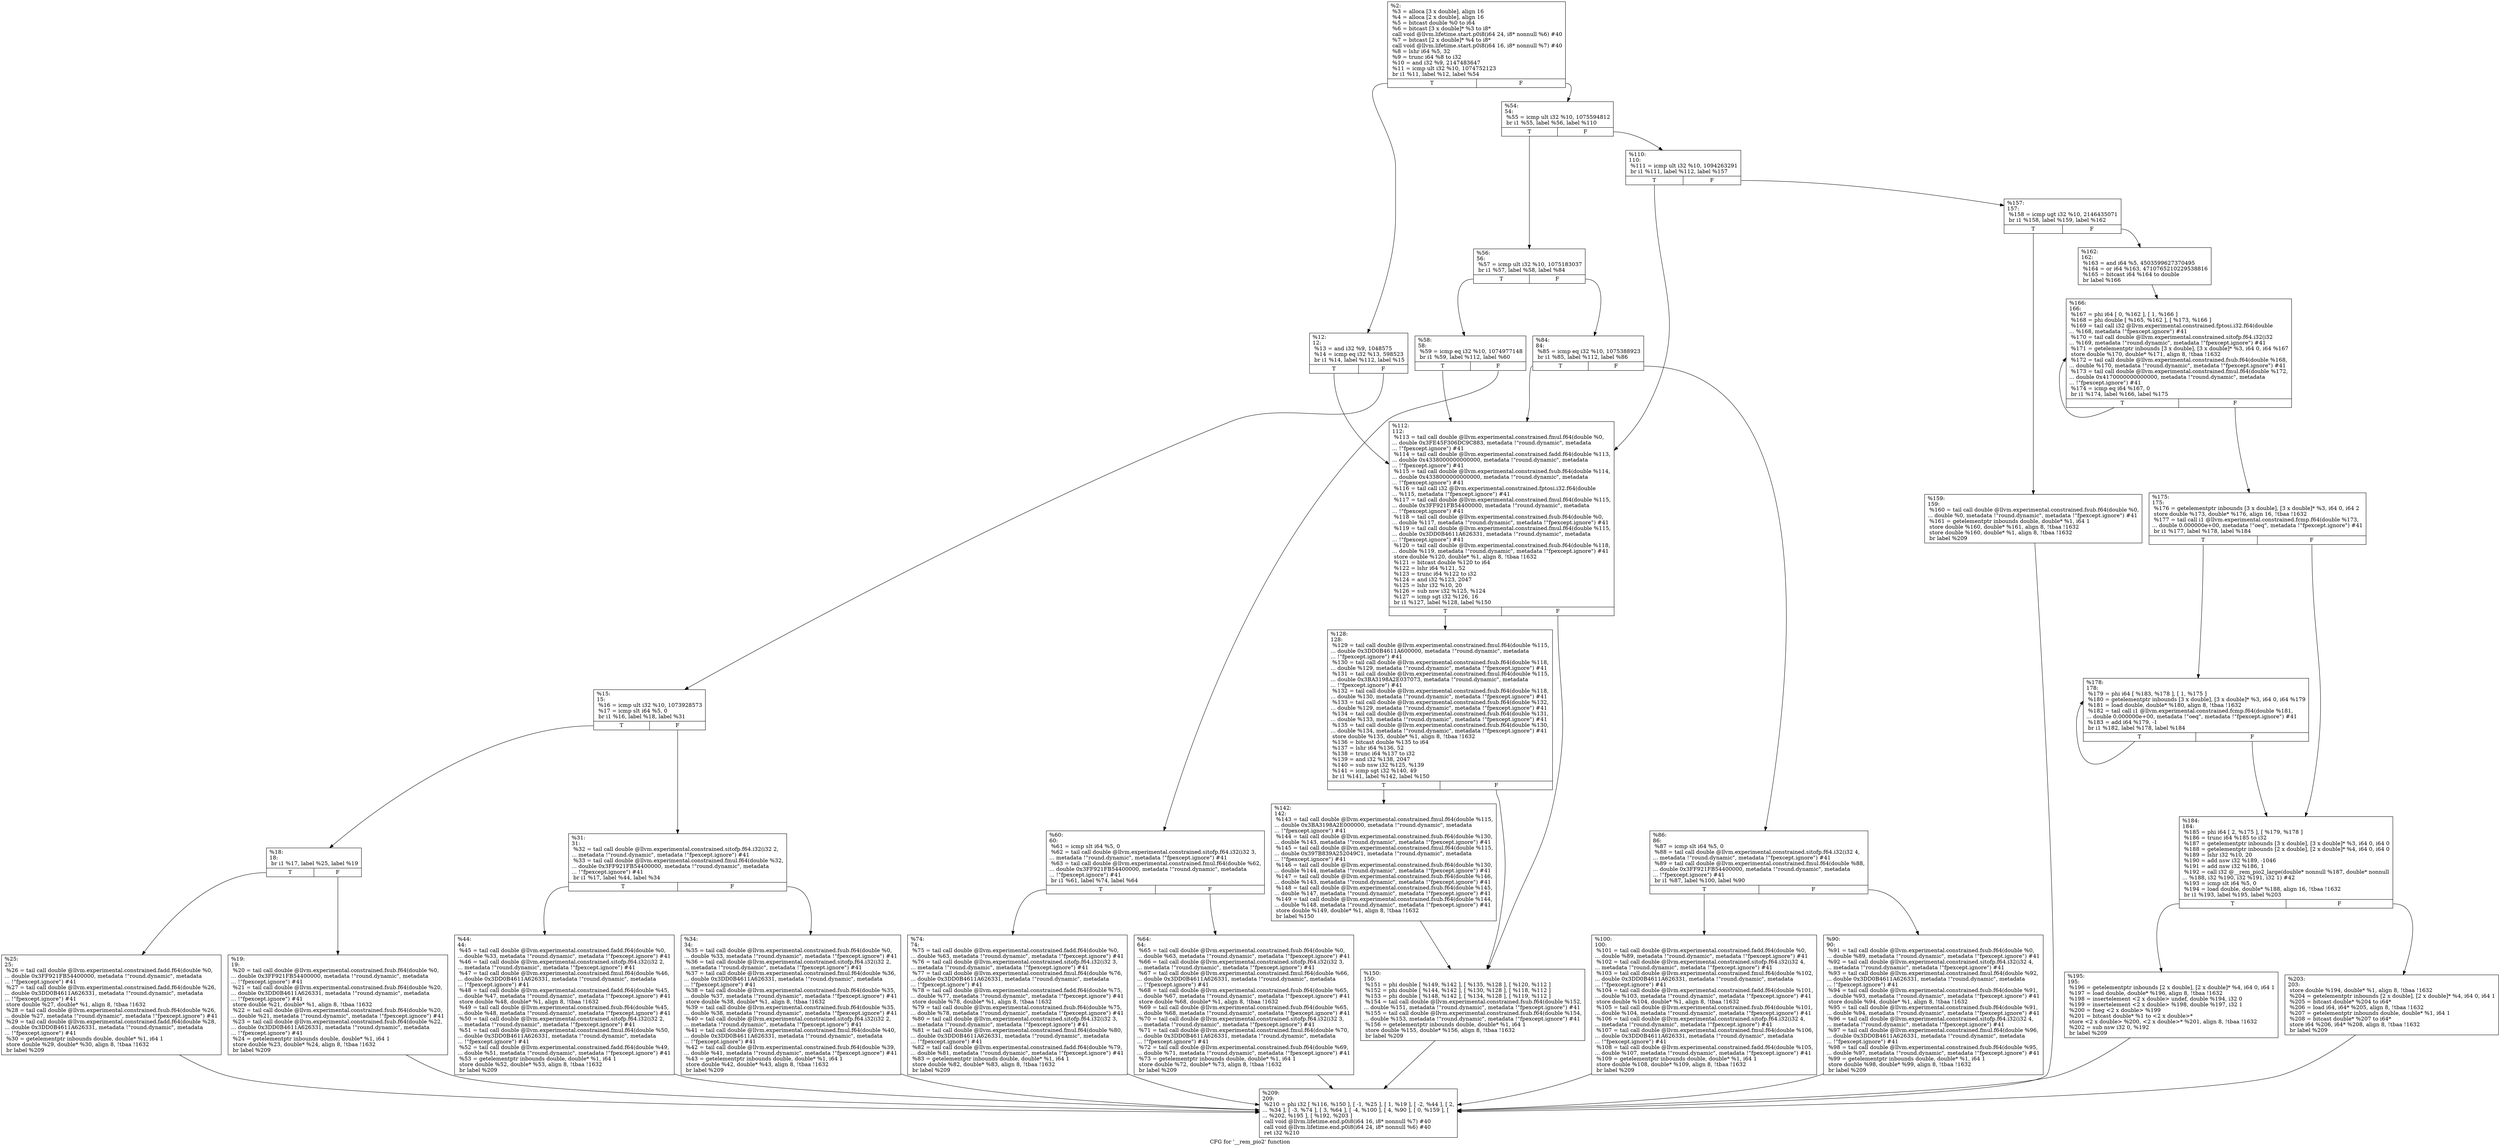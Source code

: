 digraph "CFG for '__rem_pio2' function" {
	label="CFG for '__rem_pio2' function";

	Node0x1701670 [shape=record,label="{%2:\l  %3 = alloca [3 x double], align 16\l  %4 = alloca [2 x double], align 16\l  %5 = bitcast double %0 to i64\l  %6 = bitcast [3 x double]* %3 to i8*\l  call void @llvm.lifetime.start.p0i8(i64 24, i8* nonnull %6) #40\l  %7 = bitcast [2 x double]* %4 to i8*\l  call void @llvm.lifetime.start.p0i8(i64 16, i8* nonnull %7) #40\l  %8 = lshr i64 %5, 32\l  %9 = trunc i64 %8 to i32\l  %10 = and i32 %9, 2147483647\l  %11 = icmp ult i32 %10, 1074752123\l  br i1 %11, label %12, label %54\l|{<s0>T|<s1>F}}"];
	Node0x1701670:s0 -> Node0x17016c0;
	Node0x1701670:s1 -> Node0x1701940;
	Node0x17016c0 [shape=record,label="{%12:\l12:                                               \l  %13 = and i32 %9, 1048575\l  %14 = icmp eq i32 %13, 598523\l  br i1 %14, label %112, label %15\l|{<s0>T|<s1>F}}"];
	Node0x17016c0:s0 -> Node0x1701cb0;
	Node0x17016c0:s1 -> Node0x1701710;
	Node0x1701710 [shape=record,label="{%15:\l15:                                               \l  %16 = icmp ult i32 %10, 1073928573\l  %17 = icmp slt i64 %5, 0\l  br i1 %16, label %18, label %31\l|{<s0>T|<s1>F}}"];
	Node0x1701710:s0 -> Node0x1701760;
	Node0x1701710:s1 -> Node0x1701850;
	Node0x1701760 [shape=record,label="{%18:\l18:                                               \l  br i1 %17, label %25, label %19\l|{<s0>T|<s1>F}}"];
	Node0x1701760:s0 -> Node0x1701800;
	Node0x1701760:s1 -> Node0x17017b0;
	Node0x17017b0 [shape=record,label="{%19:\l19:                                               \l  %20 = tail call double @llvm.experimental.constrained.fsub.f64(double %0,\l... double 0x3FF921FB54400000, metadata !\"round.dynamic\", metadata\l... !\"fpexcept.ignore\") #41\l  %21 = tail call double @llvm.experimental.constrained.fsub.f64(double %20,\l... double 0x3DD0B4611A626331, metadata !\"round.dynamic\", metadata\l... !\"fpexcept.ignore\") #41\l  store double %21, double* %1, align 8, !tbaa !1632\l  %22 = tail call double @llvm.experimental.constrained.fsub.f64(double %20,\l... double %21, metadata !\"round.dynamic\", metadata !\"fpexcept.ignore\") #41\l  %23 = tail call double @llvm.experimental.constrained.fsub.f64(double %22,\l... double 0x3DD0B4611A626331, metadata !\"round.dynamic\", metadata\l... !\"fpexcept.ignore\") #41\l  %24 = getelementptr inbounds double, double* %1, i64 1\l  store double %23, double* %24, align 8, !tbaa !1632\l  br label %209\l}"];
	Node0x17017b0 -> Node0x17020c0;
	Node0x1701800 [shape=record,label="{%25:\l25:                                               \l  %26 = tail call double @llvm.experimental.constrained.fadd.f64(double %0,\l... double 0x3FF921FB54400000, metadata !\"round.dynamic\", metadata\l... !\"fpexcept.ignore\") #41\l  %27 = tail call double @llvm.experimental.constrained.fadd.f64(double %26,\l... double 0x3DD0B4611A626331, metadata !\"round.dynamic\", metadata\l... !\"fpexcept.ignore\") #41\l  store double %27, double* %1, align 8, !tbaa !1632\l  %28 = tail call double @llvm.experimental.constrained.fsub.f64(double %26,\l... double %27, metadata !\"round.dynamic\", metadata !\"fpexcept.ignore\") #41\l  %29 = tail call double @llvm.experimental.constrained.fadd.f64(double %28,\l... double 0x3DD0B4611A626331, metadata !\"round.dynamic\", metadata\l... !\"fpexcept.ignore\") #41\l  %30 = getelementptr inbounds double, double* %1, i64 1\l  store double %29, double* %30, align 8, !tbaa !1632\l  br label %209\l}"];
	Node0x1701800 -> Node0x17020c0;
	Node0x1701850 [shape=record,label="{%31:\l31:                                               \l  %32 = tail call double @llvm.experimental.constrained.sitofp.f64.i32(i32 2,\l... metadata !\"round.dynamic\", metadata !\"fpexcept.ignore\") #41\l  %33 = tail call double @llvm.experimental.constrained.fmul.f64(double %32,\l... double 0x3FF921FB54400000, metadata !\"round.dynamic\", metadata\l... !\"fpexcept.ignore\") #41\l  br i1 %17, label %44, label %34\l|{<s0>T|<s1>F}}"];
	Node0x1701850:s0 -> Node0x17018f0;
	Node0x1701850:s1 -> Node0x17018a0;
	Node0x17018a0 [shape=record,label="{%34:\l34:                                               \l  %35 = tail call double @llvm.experimental.constrained.fsub.f64(double %0,\l... double %33, metadata !\"round.dynamic\", metadata !\"fpexcept.ignore\") #41\l  %36 = tail call double @llvm.experimental.constrained.sitofp.f64.i32(i32 2,\l... metadata !\"round.dynamic\", metadata !\"fpexcept.ignore\") #41\l  %37 = tail call double @llvm.experimental.constrained.fmul.f64(double %36,\l... double 0x3DD0B4611A626331, metadata !\"round.dynamic\", metadata\l... !\"fpexcept.ignore\") #41\l  %38 = tail call double @llvm.experimental.constrained.fsub.f64(double %35,\l... double %37, metadata !\"round.dynamic\", metadata !\"fpexcept.ignore\") #41\l  store double %38, double* %1, align 8, !tbaa !1632\l  %39 = tail call double @llvm.experimental.constrained.fsub.f64(double %35,\l... double %38, metadata !\"round.dynamic\", metadata !\"fpexcept.ignore\") #41\l  %40 = tail call double @llvm.experimental.constrained.sitofp.f64.i32(i32 2,\l... metadata !\"round.dynamic\", metadata !\"fpexcept.ignore\") #41\l  %41 = tail call double @llvm.experimental.constrained.fmul.f64(double %40,\l... double 0x3DD0B4611A626331, metadata !\"round.dynamic\", metadata\l... !\"fpexcept.ignore\") #41\l  %42 = tail call double @llvm.experimental.constrained.fsub.f64(double %39,\l... double %41, metadata !\"round.dynamic\", metadata !\"fpexcept.ignore\") #41\l  %43 = getelementptr inbounds double, double* %1, i64 1\l  store double %42, double* %43, align 8, !tbaa !1632\l  br label %209\l}"];
	Node0x17018a0 -> Node0x17020c0;
	Node0x17018f0 [shape=record,label="{%44:\l44:                                               \l  %45 = tail call double @llvm.experimental.constrained.fadd.f64(double %0,\l... double %33, metadata !\"round.dynamic\", metadata !\"fpexcept.ignore\") #41\l  %46 = tail call double @llvm.experimental.constrained.sitofp.f64.i32(i32 2,\l... metadata !\"round.dynamic\", metadata !\"fpexcept.ignore\") #41\l  %47 = tail call double @llvm.experimental.constrained.fmul.f64(double %46,\l... double 0x3DD0B4611A626331, metadata !\"round.dynamic\", metadata\l... !\"fpexcept.ignore\") #41\l  %48 = tail call double @llvm.experimental.constrained.fadd.f64(double %45,\l... double %47, metadata !\"round.dynamic\", metadata !\"fpexcept.ignore\") #41\l  store double %48, double* %1, align 8, !tbaa !1632\l  %49 = tail call double @llvm.experimental.constrained.fsub.f64(double %45,\l... double %48, metadata !\"round.dynamic\", metadata !\"fpexcept.ignore\") #41\l  %50 = tail call double @llvm.experimental.constrained.sitofp.f64.i32(i32 2,\l... metadata !\"round.dynamic\", metadata !\"fpexcept.ignore\") #41\l  %51 = tail call double @llvm.experimental.constrained.fmul.f64(double %50,\l... double 0x3DD0B4611A626331, metadata !\"round.dynamic\", metadata\l... !\"fpexcept.ignore\") #41\l  %52 = tail call double @llvm.experimental.constrained.fadd.f64(double %49,\l... double %51, metadata !\"round.dynamic\", metadata !\"fpexcept.ignore\") #41\l  %53 = getelementptr inbounds double, double* %1, i64 1\l  store double %52, double* %53, align 8, !tbaa !1632\l  br label %209\l}"];
	Node0x17018f0 -> Node0x17020c0;
	Node0x1701940 [shape=record,label="{%54:\l54:                                               \l  %55 = icmp ult i32 %10, 1075594812\l  br i1 %55, label %56, label %110\l|{<s0>T|<s1>F}}"];
	Node0x1701940:s0 -> Node0x1701990;
	Node0x1701940:s1 -> Node0x1701c60;
	Node0x1701990 [shape=record,label="{%56:\l56:                                               \l  %57 = icmp ult i32 %10, 1075183037\l  br i1 %57, label %58, label %84\l|{<s0>T|<s1>F}}"];
	Node0x1701990:s0 -> Node0x17019e0;
	Node0x1701990:s1 -> Node0x1701b20;
	Node0x17019e0 [shape=record,label="{%58:\l58:                                               \l  %59 = icmp eq i32 %10, 1074977148\l  br i1 %59, label %112, label %60\l|{<s0>T|<s1>F}}"];
	Node0x17019e0:s0 -> Node0x1701cb0;
	Node0x17019e0:s1 -> Node0x1701a30;
	Node0x1701a30 [shape=record,label="{%60:\l60:                                               \l  %61 = icmp slt i64 %5, 0\l  %62 = tail call double @llvm.experimental.constrained.sitofp.f64.i32(i32 3,\l... metadata !\"round.dynamic\", metadata !\"fpexcept.ignore\") #41\l  %63 = tail call double @llvm.experimental.constrained.fmul.f64(double %62,\l... double 0x3FF921FB54400000, metadata !\"round.dynamic\", metadata\l... !\"fpexcept.ignore\") #41\l  br i1 %61, label %74, label %64\l|{<s0>T|<s1>F}}"];
	Node0x1701a30:s0 -> Node0x1701ad0;
	Node0x1701a30:s1 -> Node0x1701a80;
	Node0x1701a80 [shape=record,label="{%64:\l64:                                               \l  %65 = tail call double @llvm.experimental.constrained.fsub.f64(double %0,\l... double %63, metadata !\"round.dynamic\", metadata !\"fpexcept.ignore\") #41\l  %66 = tail call double @llvm.experimental.constrained.sitofp.f64.i32(i32 3,\l... metadata !\"round.dynamic\", metadata !\"fpexcept.ignore\") #41\l  %67 = tail call double @llvm.experimental.constrained.fmul.f64(double %66,\l... double 0x3DD0B4611A626331, metadata !\"round.dynamic\", metadata\l... !\"fpexcept.ignore\") #41\l  %68 = tail call double @llvm.experimental.constrained.fsub.f64(double %65,\l... double %67, metadata !\"round.dynamic\", metadata !\"fpexcept.ignore\") #41\l  store double %68, double* %1, align 8, !tbaa !1632\l  %69 = tail call double @llvm.experimental.constrained.fsub.f64(double %65,\l... double %68, metadata !\"round.dynamic\", metadata !\"fpexcept.ignore\") #41\l  %70 = tail call double @llvm.experimental.constrained.sitofp.f64.i32(i32 3,\l... metadata !\"round.dynamic\", metadata !\"fpexcept.ignore\") #41\l  %71 = tail call double @llvm.experimental.constrained.fmul.f64(double %70,\l... double 0x3DD0B4611A626331, metadata !\"round.dynamic\", metadata\l... !\"fpexcept.ignore\") #41\l  %72 = tail call double @llvm.experimental.constrained.fsub.f64(double %69,\l... double %71, metadata !\"round.dynamic\", metadata !\"fpexcept.ignore\") #41\l  %73 = getelementptr inbounds double, double* %1, i64 1\l  store double %72, double* %73, align 8, !tbaa !1632\l  br label %209\l}"];
	Node0x1701a80 -> Node0x17020c0;
	Node0x1701ad0 [shape=record,label="{%74:\l74:                                               \l  %75 = tail call double @llvm.experimental.constrained.fadd.f64(double %0,\l... double %63, metadata !\"round.dynamic\", metadata !\"fpexcept.ignore\") #41\l  %76 = tail call double @llvm.experimental.constrained.sitofp.f64.i32(i32 3,\l... metadata !\"round.dynamic\", metadata !\"fpexcept.ignore\") #41\l  %77 = tail call double @llvm.experimental.constrained.fmul.f64(double %76,\l... double 0x3DD0B4611A626331, metadata !\"round.dynamic\", metadata\l... !\"fpexcept.ignore\") #41\l  %78 = tail call double @llvm.experimental.constrained.fadd.f64(double %75,\l... double %77, metadata !\"round.dynamic\", metadata !\"fpexcept.ignore\") #41\l  store double %78, double* %1, align 8, !tbaa !1632\l  %79 = tail call double @llvm.experimental.constrained.fsub.f64(double %75,\l... double %78, metadata !\"round.dynamic\", metadata !\"fpexcept.ignore\") #41\l  %80 = tail call double @llvm.experimental.constrained.sitofp.f64.i32(i32 3,\l... metadata !\"round.dynamic\", metadata !\"fpexcept.ignore\") #41\l  %81 = tail call double @llvm.experimental.constrained.fmul.f64(double %80,\l... double 0x3DD0B4611A626331, metadata !\"round.dynamic\", metadata\l... !\"fpexcept.ignore\") #41\l  %82 = tail call double @llvm.experimental.constrained.fadd.f64(double %79,\l... double %81, metadata !\"round.dynamic\", metadata !\"fpexcept.ignore\") #41\l  %83 = getelementptr inbounds double, double* %1, i64 1\l  store double %82, double* %83, align 8, !tbaa !1632\l  br label %209\l}"];
	Node0x1701ad0 -> Node0x17020c0;
	Node0x1701b20 [shape=record,label="{%84:\l84:                                               \l  %85 = icmp eq i32 %10, 1075388923\l  br i1 %85, label %112, label %86\l|{<s0>T|<s1>F}}"];
	Node0x1701b20:s0 -> Node0x1701cb0;
	Node0x1701b20:s1 -> Node0x1701b70;
	Node0x1701b70 [shape=record,label="{%86:\l86:                                               \l  %87 = icmp slt i64 %5, 0\l  %88 = tail call double @llvm.experimental.constrained.sitofp.f64.i32(i32 4,\l... metadata !\"round.dynamic\", metadata !\"fpexcept.ignore\") #41\l  %89 = tail call double @llvm.experimental.constrained.fmul.f64(double %88,\l... double 0x3FF921FB54400000, metadata !\"round.dynamic\", metadata\l... !\"fpexcept.ignore\") #41\l  br i1 %87, label %100, label %90\l|{<s0>T|<s1>F}}"];
	Node0x1701b70:s0 -> Node0x1701c10;
	Node0x1701b70:s1 -> Node0x1701bc0;
	Node0x1701bc0 [shape=record,label="{%90:\l90:                                               \l  %91 = tail call double @llvm.experimental.constrained.fsub.f64(double %0,\l... double %89, metadata !\"round.dynamic\", metadata !\"fpexcept.ignore\") #41\l  %92 = tail call double @llvm.experimental.constrained.sitofp.f64.i32(i32 4,\l... metadata !\"round.dynamic\", metadata !\"fpexcept.ignore\") #41\l  %93 = tail call double @llvm.experimental.constrained.fmul.f64(double %92,\l... double 0x3DD0B4611A626331, metadata !\"round.dynamic\", metadata\l... !\"fpexcept.ignore\") #41\l  %94 = tail call double @llvm.experimental.constrained.fsub.f64(double %91,\l... double %93, metadata !\"round.dynamic\", metadata !\"fpexcept.ignore\") #41\l  store double %94, double* %1, align 8, !tbaa !1632\l  %95 = tail call double @llvm.experimental.constrained.fsub.f64(double %91,\l... double %94, metadata !\"round.dynamic\", metadata !\"fpexcept.ignore\") #41\l  %96 = tail call double @llvm.experimental.constrained.sitofp.f64.i32(i32 4,\l... metadata !\"round.dynamic\", metadata !\"fpexcept.ignore\") #41\l  %97 = tail call double @llvm.experimental.constrained.fmul.f64(double %96,\l... double 0x3DD0B4611A626331, metadata !\"round.dynamic\", metadata\l... !\"fpexcept.ignore\") #41\l  %98 = tail call double @llvm.experimental.constrained.fsub.f64(double %95,\l... double %97, metadata !\"round.dynamic\", metadata !\"fpexcept.ignore\") #41\l  %99 = getelementptr inbounds double, double* %1, i64 1\l  store double %98, double* %99, align 8, !tbaa !1632\l  br label %209\l}"];
	Node0x1701bc0 -> Node0x17020c0;
	Node0x1701c10 [shape=record,label="{%100:\l100:                                              \l  %101 = tail call double @llvm.experimental.constrained.fadd.f64(double %0,\l... double %89, metadata !\"round.dynamic\", metadata !\"fpexcept.ignore\") #41\l  %102 = tail call double @llvm.experimental.constrained.sitofp.f64.i32(i32 4,\l... metadata !\"round.dynamic\", metadata !\"fpexcept.ignore\") #41\l  %103 = tail call double @llvm.experimental.constrained.fmul.f64(double %102,\l... double 0x3DD0B4611A626331, metadata !\"round.dynamic\", metadata\l... !\"fpexcept.ignore\") #41\l  %104 = tail call double @llvm.experimental.constrained.fadd.f64(double %101,\l... double %103, metadata !\"round.dynamic\", metadata !\"fpexcept.ignore\") #41\l  store double %104, double* %1, align 8, !tbaa !1632\l  %105 = tail call double @llvm.experimental.constrained.fsub.f64(double %101,\l... double %104, metadata !\"round.dynamic\", metadata !\"fpexcept.ignore\") #41\l  %106 = tail call double @llvm.experimental.constrained.sitofp.f64.i32(i32 4,\l... metadata !\"round.dynamic\", metadata !\"fpexcept.ignore\") #41\l  %107 = tail call double @llvm.experimental.constrained.fmul.f64(double %106,\l... double 0x3DD0B4611A626331, metadata !\"round.dynamic\", metadata\l... !\"fpexcept.ignore\") #41\l  %108 = tail call double @llvm.experimental.constrained.fadd.f64(double %105,\l... double %107, metadata !\"round.dynamic\", metadata !\"fpexcept.ignore\") #41\l  %109 = getelementptr inbounds double, double* %1, i64 1\l  store double %108, double* %109, align 8, !tbaa !1632\l  br label %209\l}"];
	Node0x1701c10 -> Node0x17020c0;
	Node0x1701c60 [shape=record,label="{%110:\l110:                                              \l  %111 = icmp ult i32 %10, 1094263291\l  br i1 %111, label %112, label %157\l|{<s0>T|<s1>F}}"];
	Node0x1701c60:s0 -> Node0x1701cb0;
	Node0x1701c60:s1 -> Node0x1701df0;
	Node0x1701cb0 [shape=record,label="{%112:\l112:                                              \l  %113 = tail call double @llvm.experimental.constrained.fmul.f64(double %0,\l... double 0x3FE45F306DC9C883, metadata !\"round.dynamic\", metadata\l... !\"fpexcept.ignore\") #41\l  %114 = tail call double @llvm.experimental.constrained.fadd.f64(double %113,\l... double 0x4338000000000000, metadata !\"round.dynamic\", metadata\l... !\"fpexcept.ignore\") #41\l  %115 = tail call double @llvm.experimental.constrained.fsub.f64(double %114,\l... double 0x4338000000000000, metadata !\"round.dynamic\", metadata\l... !\"fpexcept.ignore\") #41\l  %116 = tail call i32 @llvm.experimental.constrained.fptosi.i32.f64(double\l... %115, metadata !\"fpexcept.ignore\") #41\l  %117 = tail call double @llvm.experimental.constrained.fmul.f64(double %115,\l... double 0x3FF921FB54400000, metadata !\"round.dynamic\", metadata\l... !\"fpexcept.ignore\") #41\l  %118 = tail call double @llvm.experimental.constrained.fsub.f64(double %0,\l... double %117, metadata !\"round.dynamic\", metadata !\"fpexcept.ignore\") #41\l  %119 = tail call double @llvm.experimental.constrained.fmul.f64(double %115,\l... double 0x3DD0B4611A626331, metadata !\"round.dynamic\", metadata\l... !\"fpexcept.ignore\") #41\l  %120 = tail call double @llvm.experimental.constrained.fsub.f64(double %118,\l... double %119, metadata !\"round.dynamic\", metadata !\"fpexcept.ignore\") #41\l  store double %120, double* %1, align 8, !tbaa !1632\l  %121 = bitcast double %120 to i64\l  %122 = lshr i64 %121, 52\l  %123 = trunc i64 %122 to i32\l  %124 = and i32 %123, 2047\l  %125 = lshr i32 %10, 20\l  %126 = sub nsw i32 %125, %124\l  %127 = icmp sgt i32 %126, 16\l  br i1 %127, label %128, label %150\l|{<s0>T|<s1>F}}"];
	Node0x1701cb0:s0 -> Node0x1701d00;
	Node0x1701cb0:s1 -> Node0x1701da0;
	Node0x1701d00 [shape=record,label="{%128:\l128:                                              \l  %129 = tail call double @llvm.experimental.constrained.fmul.f64(double %115,\l... double 0x3DD0B4611A600000, metadata !\"round.dynamic\", metadata\l... !\"fpexcept.ignore\") #41\l  %130 = tail call double @llvm.experimental.constrained.fsub.f64(double %118,\l... double %129, metadata !\"round.dynamic\", metadata !\"fpexcept.ignore\") #41\l  %131 = tail call double @llvm.experimental.constrained.fmul.f64(double %115,\l... double 0x3BA3198A2E037073, metadata !\"round.dynamic\", metadata\l... !\"fpexcept.ignore\") #41\l  %132 = tail call double @llvm.experimental.constrained.fsub.f64(double %118,\l... double %130, metadata !\"round.dynamic\", metadata !\"fpexcept.ignore\") #41\l  %133 = tail call double @llvm.experimental.constrained.fsub.f64(double %132,\l... double %129, metadata !\"round.dynamic\", metadata !\"fpexcept.ignore\") #41\l  %134 = tail call double @llvm.experimental.constrained.fsub.f64(double %131,\l... double %133, metadata !\"round.dynamic\", metadata !\"fpexcept.ignore\") #41\l  %135 = tail call double @llvm.experimental.constrained.fsub.f64(double %130,\l... double %134, metadata !\"round.dynamic\", metadata !\"fpexcept.ignore\") #41\l  store double %135, double* %1, align 8, !tbaa !1632\l  %136 = bitcast double %135 to i64\l  %137 = lshr i64 %136, 52\l  %138 = trunc i64 %137 to i32\l  %139 = and i32 %138, 2047\l  %140 = sub nsw i32 %125, %139\l  %141 = icmp sgt i32 %140, 49\l  br i1 %141, label %142, label %150\l|{<s0>T|<s1>F}}"];
	Node0x1701d00:s0 -> Node0x1701d50;
	Node0x1701d00:s1 -> Node0x1701da0;
	Node0x1701d50 [shape=record,label="{%142:\l142:                                              \l  %143 = tail call double @llvm.experimental.constrained.fmul.f64(double %115,\l... double 0x3BA3198A2E000000, metadata !\"round.dynamic\", metadata\l... !\"fpexcept.ignore\") #41\l  %144 = tail call double @llvm.experimental.constrained.fsub.f64(double %130,\l... double %143, metadata !\"round.dynamic\", metadata !\"fpexcept.ignore\") #41\l  %145 = tail call double @llvm.experimental.constrained.fmul.f64(double %115,\l... double 0x397B839A252049C1, metadata !\"round.dynamic\", metadata\l... !\"fpexcept.ignore\") #41\l  %146 = tail call double @llvm.experimental.constrained.fsub.f64(double %130,\l... double %144, metadata !\"round.dynamic\", metadata !\"fpexcept.ignore\") #41\l  %147 = tail call double @llvm.experimental.constrained.fsub.f64(double %146,\l... double %143, metadata !\"round.dynamic\", metadata !\"fpexcept.ignore\") #41\l  %148 = tail call double @llvm.experimental.constrained.fsub.f64(double %145,\l... double %147, metadata !\"round.dynamic\", metadata !\"fpexcept.ignore\") #41\l  %149 = tail call double @llvm.experimental.constrained.fsub.f64(double %144,\l... double %148, metadata !\"round.dynamic\", metadata !\"fpexcept.ignore\") #41\l  store double %149, double* %1, align 8, !tbaa !1632\l  br label %150\l}"];
	Node0x1701d50 -> Node0x1701da0;
	Node0x1701da0 [shape=record,label="{%150:\l150:                                              \l  %151 = phi double [ %149, %142 ], [ %135, %128 ], [ %120, %112 ]\l  %152 = phi double [ %144, %142 ], [ %130, %128 ], [ %118, %112 ]\l  %153 = phi double [ %148, %142 ], [ %134, %128 ], [ %119, %112 ]\l  %154 = tail call double @llvm.experimental.constrained.fsub.f64(double %152,\l... double %151, metadata !\"round.dynamic\", metadata !\"fpexcept.ignore\") #41\l  %155 = tail call double @llvm.experimental.constrained.fsub.f64(double %154,\l... double %153, metadata !\"round.dynamic\", metadata !\"fpexcept.ignore\") #41\l  %156 = getelementptr inbounds double, double* %1, i64 1\l  store double %155, double* %156, align 8, !tbaa !1632\l  br label %209\l}"];
	Node0x1701da0 -> Node0x17020c0;
	Node0x1701df0 [shape=record,label="{%157:\l157:                                              \l  %158 = icmp ugt i32 %10, 2146435071\l  br i1 %158, label %159, label %162\l|{<s0>T|<s1>F}}"];
	Node0x1701df0:s0 -> Node0x1701e40;
	Node0x1701df0:s1 -> Node0x1701e90;
	Node0x1701e40 [shape=record,label="{%159:\l159:                                              \l  %160 = tail call double @llvm.experimental.constrained.fsub.f64(double %0,\l... double %0, metadata !\"round.dynamic\", metadata !\"fpexcept.ignore\") #41\l  %161 = getelementptr inbounds double, double* %1, i64 1\l  store double %160, double* %161, align 8, !tbaa !1632\l  store double %160, double* %1, align 8, !tbaa !1632\l  br label %209\l}"];
	Node0x1701e40 -> Node0x17020c0;
	Node0x1701e90 [shape=record,label="{%162:\l162:                                              \l  %163 = and i64 %5, 4503599627370495\l  %164 = or i64 %163, 4710765210229538816\l  %165 = bitcast i64 %164 to double\l  br label %166\l}"];
	Node0x1701e90 -> Node0x1701ee0;
	Node0x1701ee0 [shape=record,label="{%166:\l166:                                              \l  %167 = phi i64 [ 0, %162 ], [ 1, %166 ]\l  %168 = phi double [ %165, %162 ], [ %173, %166 ]\l  %169 = tail call i32 @llvm.experimental.constrained.fptosi.i32.f64(double\l... %168, metadata !\"fpexcept.ignore\") #41\l  %170 = tail call double @llvm.experimental.constrained.sitofp.f64.i32(i32\l... %169, metadata !\"round.dynamic\", metadata !\"fpexcept.ignore\") #41\l  %171 = getelementptr inbounds [3 x double], [3 x double]* %3, i64 0, i64 %167\l  store double %170, double* %171, align 8, !tbaa !1632\l  %172 = tail call double @llvm.experimental.constrained.fsub.f64(double %168,\l... double %170, metadata !\"round.dynamic\", metadata !\"fpexcept.ignore\") #41\l  %173 = tail call double @llvm.experimental.constrained.fmul.f64(double %172,\l... double 0x4170000000000000, metadata !\"round.dynamic\", metadata\l... !\"fpexcept.ignore\") #41\l  %174 = icmp eq i64 %167, 0\l  br i1 %174, label %166, label %175\l|{<s0>T|<s1>F}}"];
	Node0x1701ee0:s0 -> Node0x1701ee0;
	Node0x1701ee0:s1 -> Node0x1701f30;
	Node0x1701f30 [shape=record,label="{%175:\l175:                                              \l  %176 = getelementptr inbounds [3 x double], [3 x double]* %3, i64 0, i64 2\l  store double %173, double* %176, align 16, !tbaa !1632\l  %177 = tail call i1 @llvm.experimental.constrained.fcmp.f64(double %173,\l... double 0.000000e+00, metadata !\"oeq\", metadata !\"fpexcept.ignore\") #41\l  br i1 %177, label %178, label %184\l|{<s0>T|<s1>F}}"];
	Node0x1701f30:s0 -> Node0x1701f80;
	Node0x1701f30:s1 -> Node0x1701fd0;
	Node0x1701f80 [shape=record,label="{%178:\l178:                                              \l  %179 = phi i64 [ %183, %178 ], [ 1, %175 ]\l  %180 = getelementptr inbounds [3 x double], [3 x double]* %3, i64 0, i64 %179\l  %181 = load double, double* %180, align 8, !tbaa !1632\l  %182 = tail call i1 @llvm.experimental.constrained.fcmp.f64(double %181,\l... double 0.000000e+00, metadata !\"oeq\", metadata !\"fpexcept.ignore\") #41\l  %183 = add i64 %179, -1\l  br i1 %182, label %178, label %184\l|{<s0>T|<s1>F}}"];
	Node0x1701f80:s0 -> Node0x1701f80;
	Node0x1701f80:s1 -> Node0x1701fd0;
	Node0x1701fd0 [shape=record,label="{%184:\l184:                                              \l  %185 = phi i64 [ 2, %175 ], [ %179, %178 ]\l  %186 = trunc i64 %185 to i32\l  %187 = getelementptr inbounds [3 x double], [3 x double]* %3, i64 0, i64 0\l  %188 = getelementptr inbounds [2 x double], [2 x double]* %4, i64 0, i64 0\l  %189 = lshr i32 %10, 20\l  %190 = add nsw i32 %189, -1046\l  %191 = add nsw i32 %186, 1\l  %192 = call i32 @__rem_pio2_large(double* nonnull %187, double* nonnull\l... %188, i32 %190, i32 %191, i32 1) #42\l  %193 = icmp slt i64 %5, 0\l  %194 = load double, double* %188, align 16, !tbaa !1632\l  br i1 %193, label %195, label %203\l|{<s0>T|<s1>F}}"];
	Node0x1701fd0:s0 -> Node0x1702020;
	Node0x1701fd0:s1 -> Node0x1702070;
	Node0x1702020 [shape=record,label="{%195:\l195:                                              \l  %196 = getelementptr inbounds [2 x double], [2 x double]* %4, i64 0, i64 1\l  %197 = load double, double* %196, align 8, !tbaa !1632\l  %198 = insertelement \<2 x double\> undef, double %194, i32 0\l  %199 = insertelement \<2 x double\> %198, double %197, i32 1\l  %200 = fneg \<2 x double\> %199\l  %201 = bitcast double* %1 to \<2 x double\>*\l  store \<2 x double\> %200, \<2 x double\>* %201, align 8, !tbaa !1632\l  %202 = sub nsw i32 0, %192\l  br label %209\l}"];
	Node0x1702020 -> Node0x17020c0;
	Node0x1702070 [shape=record,label="{%203:\l203:                                              \l  store double %194, double* %1, align 8, !tbaa !1632\l  %204 = getelementptr inbounds [2 x double], [2 x double]* %4, i64 0, i64 1\l  %205 = bitcast double* %204 to i64*\l  %206 = load i64, i64* %205, align 8, !tbaa !1632\l  %207 = getelementptr inbounds double, double* %1, i64 1\l  %208 = bitcast double* %207 to i64*\l  store i64 %206, i64* %208, align 8, !tbaa !1632\l  br label %209\l}"];
	Node0x1702070 -> Node0x17020c0;
	Node0x17020c0 [shape=record,label="{%209:\l209:                                              \l  %210 = phi i32 [ %116, %150 ], [ -1, %25 ], [ 1, %19 ], [ -2, %44 ], [ 2,\l... %34 ], [ -3, %74 ], [ 3, %64 ], [ -4, %100 ], [ 4, %90 ], [ 0, %159 ], [\l... %202, %195 ], [ %192, %203 ]\l  call void @llvm.lifetime.end.p0i8(i64 16, i8* nonnull %7) #40\l  call void @llvm.lifetime.end.p0i8(i64 24, i8* nonnull %6) #40\l  ret i32 %210\l}"];
}
